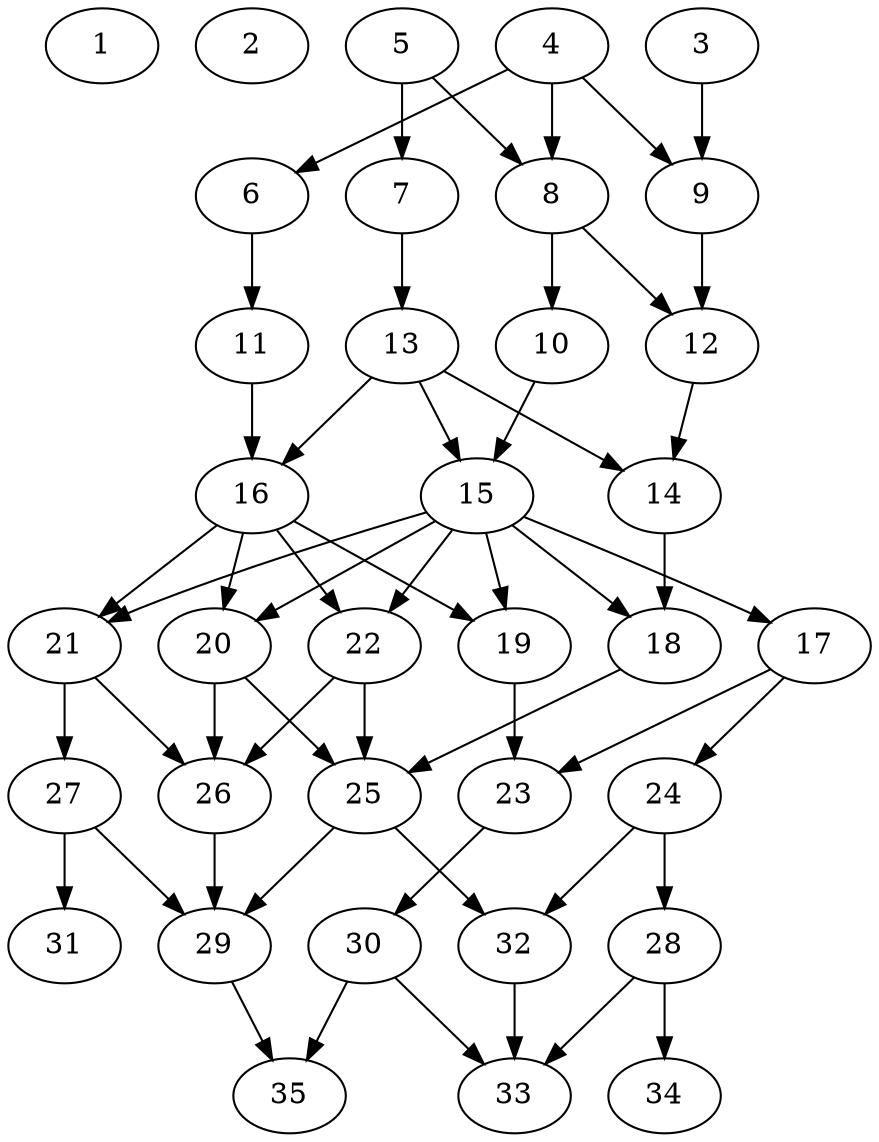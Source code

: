 // DAG automatically generated by daggen at Thu Oct  3 14:05:37 2019
// ./daggen --dot -n 35 --ccr 0.4 --fat 0.5 --regular 0.7 --density 0.6 --mindata 5242880 --maxdata 52428800 
digraph G {
  1 [size="25533440", alpha="0.03", expect_size="10213376"] 
  2 [size="124546560", alpha="0.02", expect_size="49818624"] 
  3 [size="63047680", alpha="0.02", expect_size="25219072"] 
  3 -> 9 [size ="25219072"]
  4 [size="60160000", alpha="0.10", expect_size="24064000"] 
  4 -> 6 [size ="24064000"]
  4 -> 8 [size ="24064000"]
  4 -> 9 [size ="24064000"]
  5 [size="119915520", alpha="0.11", expect_size="47966208"] 
  5 -> 7 [size ="47966208"]
  5 -> 8 [size ="47966208"]
  6 [size="109962240", alpha="0.13", expect_size="43984896"] 
  6 -> 11 [size ="43984896"]
  7 [size="87851520", alpha="0.17", expect_size="35140608"] 
  7 -> 13 [size ="35140608"]
  8 [size="32839680", alpha="0.12", expect_size="13135872"] 
  8 -> 10 [size ="13135872"]
  8 -> 12 [size ="13135872"]
  9 [size="81730560", alpha="0.12", expect_size="32692224"] 
  9 -> 12 [size ="32692224"]
  10 [size="74334720", alpha="0.07", expect_size="29733888"] 
  10 -> 15 [size ="29733888"]
  11 [size="97382400", alpha="0.14", expect_size="38952960"] 
  11 -> 16 [size ="38952960"]
  12 [size="116293120", alpha="0.07", expect_size="46517248"] 
  12 -> 14 [size ="46517248"]
  13 [size="131015680", alpha="0.06", expect_size="52406272"] 
  13 -> 14 [size ="52406272"]
  13 -> 15 [size ="52406272"]
  13 -> 16 [size ="52406272"]
  14 [size="22243840", alpha="0.05", expect_size="8897536"] 
  14 -> 18 [size ="8897536"]
  15 [size="82557440", alpha="0.19", expect_size="33022976"] 
  15 -> 17 [size ="33022976"]
  15 -> 18 [size ="33022976"]
  15 -> 19 [size ="33022976"]
  15 -> 20 [size ="33022976"]
  15 -> 21 [size ="33022976"]
  15 -> 22 [size ="33022976"]
  16 [size="27768320", alpha="0.17", expect_size="11107328"] 
  16 -> 19 [size ="11107328"]
  16 -> 20 [size ="11107328"]
  16 -> 21 [size ="11107328"]
  16 -> 22 [size ="11107328"]
  17 [size="104527360", alpha="0.07", expect_size="41810944"] 
  17 -> 23 [size ="41810944"]
  17 -> 24 [size ="41810944"]
  18 [size="88005120", alpha="0.15", expect_size="35202048"] 
  18 -> 25 [size ="35202048"]
  19 [size="41930240", alpha="0.06", expect_size="16772096"] 
  19 -> 23 [size ="16772096"]
  20 [size="115496960", alpha="0.14", expect_size="46198784"] 
  20 -> 25 [size ="46198784"]
  20 -> 26 [size ="46198784"]
  21 [size="38720000", alpha="0.04", expect_size="15488000"] 
  21 -> 26 [size ="15488000"]
  21 -> 27 [size ="15488000"]
  22 [size="119723520", alpha="0.13", expect_size="47889408"] 
  22 -> 25 [size ="47889408"]
  22 -> 26 [size ="47889408"]
  23 [size="42188800", alpha="0.10", expect_size="16875520"] 
  23 -> 30 [size ="16875520"]
  24 [size="79856640", alpha="0.15", expect_size="31942656"] 
  24 -> 28 [size ="31942656"]
  24 -> 32 [size ="31942656"]
  25 [size="111723520", alpha="0.18", expect_size="44689408"] 
  25 -> 29 [size ="44689408"]
  25 -> 32 [size ="44689408"]
  26 [size="104755200", alpha="0.18", expect_size="41902080"] 
  26 -> 29 [size ="41902080"]
  27 [size="87086080", alpha="0.10", expect_size="34834432"] 
  27 -> 29 [size ="34834432"]
  27 -> 31 [size ="34834432"]
  28 [size="128885760", alpha="0.06", expect_size="51554304"] 
  28 -> 33 [size ="51554304"]
  28 -> 34 [size ="51554304"]
  29 [size="99120640", alpha="0.13", expect_size="39648256"] 
  29 -> 35 [size ="39648256"]
  30 [size="19328000", alpha="0.11", expect_size="7731200"] 
  30 -> 33 [size ="7731200"]
  30 -> 35 [size ="7731200"]
  31 [size="102794240", alpha="0.03", expect_size="41117696"] 
  32 [size="126018560", alpha="0.12", expect_size="50407424"] 
  32 -> 33 [size ="50407424"]
  33 [size="82475520", alpha="0.02", expect_size="32990208"] 
  34 [size="22108160", alpha="0.13", expect_size="8843264"] 
  35 [size="109936640", alpha="0.15", expect_size="43974656"] 
}

